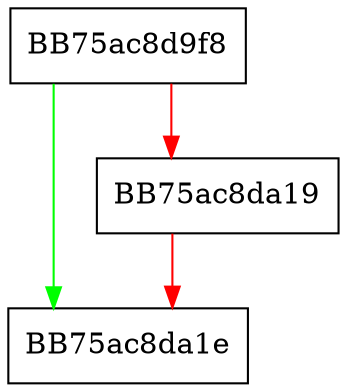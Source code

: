 digraph ManualRescanNotify {
  node [shape="box"];
  graph [splines=ortho];
  BB75ac8d9f8 -> BB75ac8da1e [color="green"];
  BB75ac8d9f8 -> BB75ac8da19 [color="red"];
  BB75ac8da19 -> BB75ac8da1e [color="red"];
}